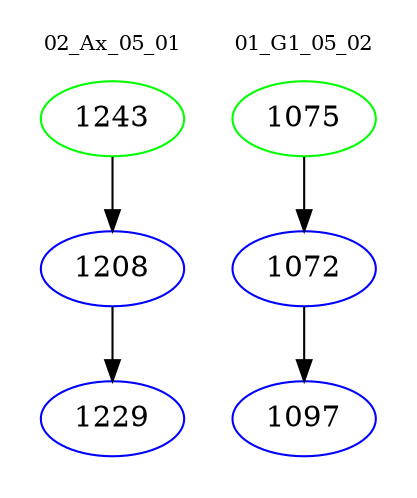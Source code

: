 digraph{
subgraph cluster_0 {
color = white
label = "02_Ax_05_01";
fontsize=10;
T0_1243 [label="1243", color="green"]
T0_1243 -> T0_1208 [color="black"]
T0_1208 [label="1208", color="blue"]
T0_1208 -> T0_1229 [color="black"]
T0_1229 [label="1229", color="blue"]
}
subgraph cluster_1 {
color = white
label = "01_G1_05_02";
fontsize=10;
T1_1075 [label="1075", color="green"]
T1_1075 -> T1_1072 [color="black"]
T1_1072 [label="1072", color="blue"]
T1_1072 -> T1_1097 [color="black"]
T1_1097 [label="1097", color="blue"]
}
}
